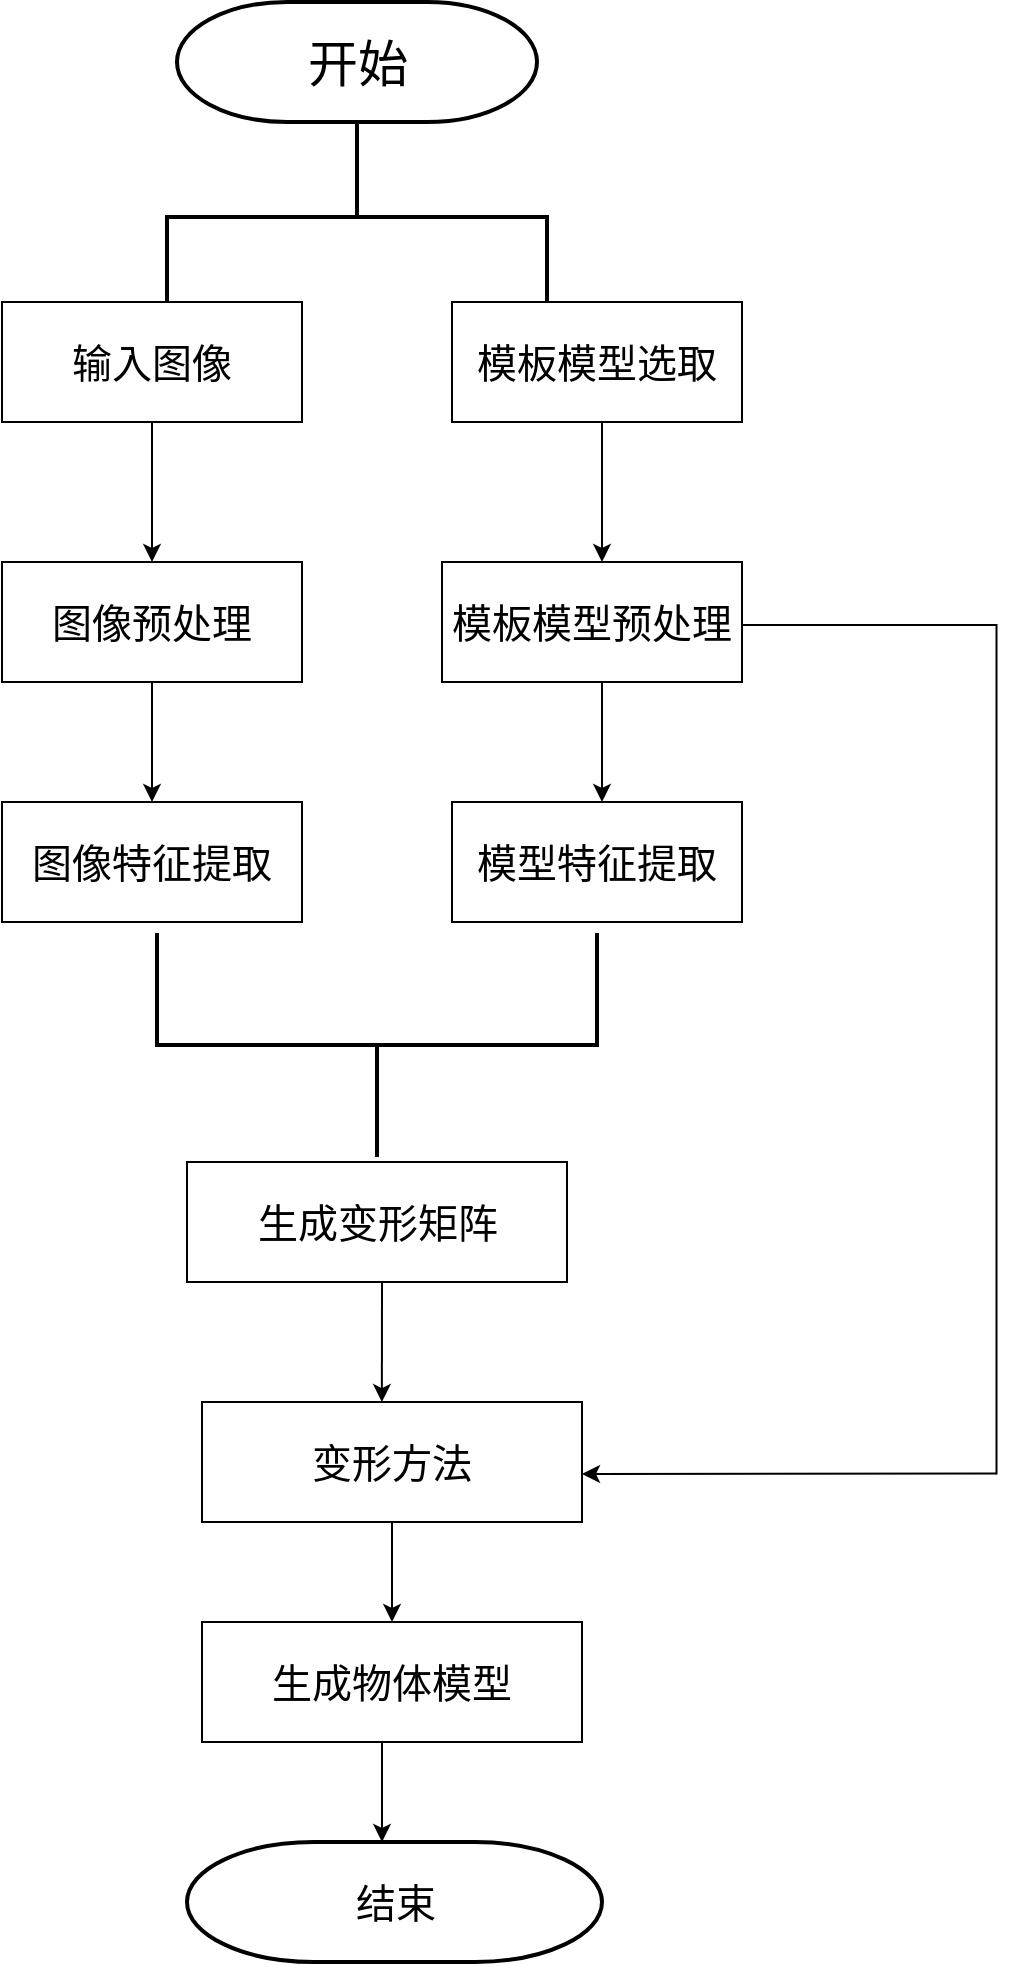 <mxfile version="18.0.4" type="github">
  <diagram id="1wbYUL53LnVkL0GDkITx" name="Page-1">
    <mxGraphModel dx="1370" dy="1030" grid="0" gridSize="10" guides="1" tooltips="1" connect="1" arrows="0" fold="1" page="1" pageScale="1" pageWidth="827" pageHeight="1169" math="0" shadow="0">
      <root>
        <mxCell id="0" />
        <mxCell id="1" parent="0" />
        <mxCell id="3poNSQeOzDR2skETEawQ-4" value="&lt;font style=&quot;font-size: 25px;&quot;&gt;开始&lt;/font&gt;" style="strokeWidth=2;html=1;shape=mxgraph.flowchart.terminator;whiteSpace=wrap;fontFamily=Helvetica;" parent="1" vertex="1">
          <mxGeometry x="347.5" y="140" width="180" height="60" as="geometry" />
        </mxCell>
        <mxCell id="3poNSQeOzDR2skETEawQ-6" value="" style="strokeWidth=2;html=1;shape=mxgraph.flowchart.annotation_2;align=left;labelPosition=right;pointerEvents=1;rotation=90;" parent="1" vertex="1">
          <mxGeometry x="390" y="152.5" width="95" height="190" as="geometry" />
        </mxCell>
        <mxCell id="3poNSQeOzDR2skETEawQ-8" value="输入图像" style="rounded=0;whiteSpace=wrap;html=1;fontSize=20;" parent="1" vertex="1">
          <mxGeometry x="260" y="290" width="150" height="60" as="geometry" />
        </mxCell>
        <mxCell id="3poNSQeOzDR2skETEawQ-9" value="模板模型选取" style="rounded=0;whiteSpace=wrap;html=1;fontSize=20;" parent="1" vertex="1">
          <mxGeometry x="485" y="290" width="145" height="60" as="geometry" />
        </mxCell>
        <mxCell id="3poNSQeOzDR2skETEawQ-11" value="" style="endArrow=classic;html=1;rounded=0;fontFamily=Helvetica;fontSize=20;exitX=0.5;exitY=1;exitDx=0;exitDy=0;" parent="1" source="3poNSQeOzDR2skETEawQ-8" edge="1">
          <mxGeometry width="50" height="50" relative="1" as="geometry">
            <mxPoint x="330" y="390" as="sourcePoint" />
            <mxPoint x="335" y="420" as="targetPoint" />
          </mxGeometry>
        </mxCell>
        <mxCell id="3poNSQeOzDR2skETEawQ-12" value="" style="endArrow=classic;html=1;rounded=0;fontFamily=Helvetica;fontSize=20;" parent="1" edge="1">
          <mxGeometry width="50" height="50" relative="1" as="geometry">
            <mxPoint x="560" y="350" as="sourcePoint" />
            <mxPoint x="560" y="420" as="targetPoint" />
          </mxGeometry>
        </mxCell>
        <mxCell id="3poNSQeOzDR2skETEawQ-13" value="图像预处理" style="rounded=0;whiteSpace=wrap;html=1;fontFamily=Helvetica;fontSize=20;" parent="1" vertex="1">
          <mxGeometry x="260" y="420" width="150" height="60" as="geometry" />
        </mxCell>
        <mxCell id="3poNSQeOzDR2skETEawQ-14" value="模板模型预处理" style="rounded=0;whiteSpace=wrap;html=1;fontFamily=Helvetica;fontSize=20;" parent="1" vertex="1">
          <mxGeometry x="480" y="420" width="150" height="60" as="geometry" />
        </mxCell>
        <mxCell id="3poNSQeOzDR2skETEawQ-15" value="" style="endArrow=classic;html=1;rounded=0;fontFamily=Helvetica;fontSize=20;exitX=0.5;exitY=1;exitDx=0;exitDy=0;" parent="1" source="3poNSQeOzDR2skETEawQ-13" edge="1">
          <mxGeometry width="50" height="50" relative="1" as="geometry">
            <mxPoint x="390" y="430" as="sourcePoint" />
            <mxPoint x="335" y="540" as="targetPoint" />
          </mxGeometry>
        </mxCell>
        <mxCell id="3poNSQeOzDR2skETEawQ-16" value="" style="endArrow=classic;html=1;rounded=0;fontFamily=Helvetica;fontSize=20;" parent="1" edge="1">
          <mxGeometry width="50" height="50" relative="1" as="geometry">
            <mxPoint x="560" y="480" as="sourcePoint" />
            <mxPoint x="560" y="540" as="targetPoint" />
          </mxGeometry>
        </mxCell>
        <mxCell id="3poNSQeOzDR2skETEawQ-17" value="模型特征提取" style="rounded=0;whiteSpace=wrap;html=1;fontFamily=Helvetica;fontSize=20;" parent="1" vertex="1">
          <mxGeometry x="485" y="540" width="145" height="60" as="geometry" />
        </mxCell>
        <mxCell id="3poNSQeOzDR2skETEawQ-18" value="图像特征提取" style="rounded=0;whiteSpace=wrap;html=1;fontFamily=Helvetica;fontSize=20;" parent="1" vertex="1">
          <mxGeometry x="260" y="540" width="150" height="60" as="geometry" />
        </mxCell>
        <mxCell id="3poNSQeOzDR2skETEawQ-21" value="" style="strokeWidth=2;html=1;shape=mxgraph.flowchart.annotation_2;align=left;labelPosition=right;pointerEvents=1;fontFamily=Helvetica;fontSize=20;rotation=-90;" parent="1" vertex="1">
          <mxGeometry x="391.5" y="551.5" width="112" height="220" as="geometry" />
        </mxCell>
        <mxCell id="3poNSQeOzDR2skETEawQ-23" value="生成变形矩阵" style="rounded=0;whiteSpace=wrap;html=1;fontFamily=Helvetica;fontSize=20;" parent="1" vertex="1">
          <mxGeometry x="352.5" y="720" width="190" height="60" as="geometry" />
        </mxCell>
        <mxCell id="3poNSQeOzDR2skETEawQ-24" value="" style="endArrow=classic;html=1;rounded=0;fontFamily=Helvetica;fontSize=20;entryX=0.526;entryY=0.167;entryDx=0;entryDy=0;entryPerimeter=0;" parent="1" edge="1">
          <mxGeometry width="50" height="50" relative="1" as="geometry">
            <mxPoint x="450" y="780" as="sourcePoint" />
            <mxPoint x="449.94" y="840.02" as="targetPoint" />
          </mxGeometry>
        </mxCell>
        <mxCell id="3poNSQeOzDR2skETEawQ-30" value="变形方法" style="rounded=0;whiteSpace=wrap;html=1;fontFamily=Helvetica;fontSize=20;" parent="1" vertex="1">
          <mxGeometry x="360" y="840" width="190" height="60" as="geometry" />
        </mxCell>
        <mxCell id="3poNSQeOzDR2skETEawQ-32" value="生成物体模型" style="rounded=0;whiteSpace=wrap;html=1;fontFamily=Helvetica;fontSize=20;" parent="1" vertex="1">
          <mxGeometry x="360" y="950" width="190" height="60" as="geometry" />
        </mxCell>
        <mxCell id="3poNSQeOzDR2skETEawQ-33" value="结束" style="strokeWidth=2;html=1;shape=mxgraph.flowchart.terminator;whiteSpace=wrap;fontFamily=Helvetica;fontSize=20;" parent="1" vertex="1">
          <mxGeometry x="352.5" y="1060" width="207.5" height="60" as="geometry" />
        </mxCell>
        <mxCell id="3poNSQeOzDR2skETEawQ-34" value="" style="endArrow=classic;html=1;rounded=0;fontFamily=Helvetica;fontSize=20;exitX=0.48;exitY=-0.108;exitDx=0;exitDy=0;exitPerimeter=0;" parent="1" source="3poNSQeOzDR2skETEawQ-33" edge="1">
          <mxGeometry width="50" height="50" relative="1" as="geometry">
            <mxPoint x="390" y="1010" as="sourcePoint" />
            <mxPoint x="452" y="1054" as="targetPoint" />
          </mxGeometry>
        </mxCell>
        <mxCell id="3poNSQeOzDR2skETEawQ-35" value="" style="endArrow=classic;html=1;rounded=0;fontFamily=Helvetica;fontSize=20;entryX=0.5;entryY=0;entryDx=0;entryDy=0;exitX=0.5;exitY=1;exitDx=0;exitDy=0;" parent="1" source="3poNSQeOzDR2skETEawQ-30" target="3poNSQeOzDR2skETEawQ-32" edge="1">
          <mxGeometry width="50" height="50" relative="1" as="geometry">
            <mxPoint x="390" y="1010" as="sourcePoint" />
            <mxPoint x="440" y="960" as="targetPoint" />
          </mxGeometry>
        </mxCell>
        <mxCell id="3poNSQeOzDR2skETEawQ-36" value="" style="endArrow=classic;html=1;rounded=0;fontFamily=Helvetica;fontSize=20;" parent="1" edge="1">
          <mxGeometry width="50" height="50" relative="1" as="geometry">
            <mxPoint x="450" y="1010" as="sourcePoint" />
            <mxPoint x="450" y="1060" as="targetPoint" />
          </mxGeometry>
        </mxCell>
        <mxCell id="3poNSQeOzDR2skETEawQ-37" value="" style="shape=partialRectangle;whiteSpace=wrap;html=1;bottom=0;right=0;fillColor=none;fontFamily=Helvetica;fontSize=20;rotation=90;" parent="1" vertex="1">
          <mxGeometry x="481.5" y="600" width="424.25" height="127.25" as="geometry" />
        </mxCell>
        <mxCell id="3poNSQeOzDR2skETEawQ-38" value="" style="endArrow=classic;html=1;rounded=0;fontFamily=Helvetica;fontSize=20;exitX=1;exitY=0;exitDx=0;exitDy=0;" parent="1" source="3poNSQeOzDR2skETEawQ-37" edge="1">
          <mxGeometry width="50" height="50" relative="1" as="geometry">
            <mxPoint x="620" y="890" as="sourcePoint" />
            <mxPoint x="550" y="876" as="targetPoint" />
          </mxGeometry>
        </mxCell>
      </root>
    </mxGraphModel>
  </diagram>
</mxfile>
